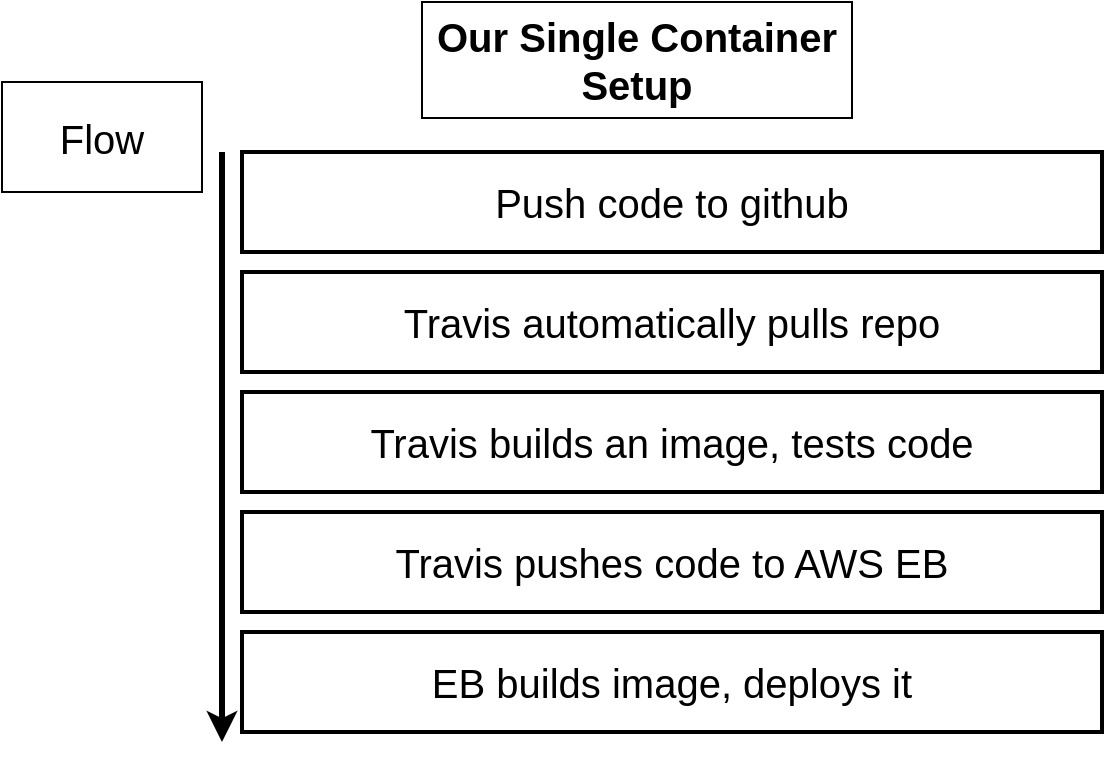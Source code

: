 <mxfile>
    <diagram id="050f94d8-648a-babf-a13b-3d570a33ee5b" name="01 - prod">
        <mxGraphModel dx="953" dy="982" grid="1" gridSize="10" guides="1" tooltips="1" connect="1" arrows="1" fold="1" page="1" pageScale="1" pageWidth="3300" pageHeight="4681" background="#ffffff" math="0" shadow="0">
            <root>
                <mxCell id="0"/>
                <mxCell id="1" parent="0"/>
                <mxCell id="23" value="Push code to github" style="rounded=0;whiteSpace=wrap;html=1;strokeWidth=2;fontSize=20;align=center;strokeColor=#000;" parent="1" vertex="1">
                    <mxGeometry x="680" y="225" width="430" height="50" as="geometry"/>
                </mxCell>
                <mxCell id="24" value="" style="endArrow=classic;html=1;strokeWidth=3;fontSize=20;strokeColor=#000;" parent="1" edge="1">
                    <mxGeometry width="50" height="50" relative="1" as="geometry">
                        <mxPoint x="670" y="225" as="sourcePoint"/>
                        <mxPoint x="670" y="520" as="targetPoint"/>
                    </mxGeometry>
                </mxCell>
                <mxCell id="25" value="Our Single Container Setup" style="text;html=1;strokeColor=#000;fillColor=none;align=center;verticalAlign=middle;whiteSpace=wrap;rounded=0;fontSize=20;fontStyle=1;fontColor=#000;" parent="1" vertex="1">
                    <mxGeometry x="770" y="150" width="215" height="58" as="geometry"/>
                </mxCell>
                <mxCell id="28" value="Flow" style="text;html=1;strokeColor=#000;fillColor=none;align=center;verticalAlign=middle;whiteSpace=wrap;rounded=0;fontSize=20;fontColor=#000;" parent="1" vertex="1">
                    <mxGeometry x="560" y="190" width="100" height="55" as="geometry"/>
                </mxCell>
                <mxCell id="29" value="Travis automatically pulls repo" style="rounded=0;whiteSpace=wrap;html=1;strokeWidth=2;fontSize=20;align=center;strokeColor=#000;" parent="1" vertex="1">
                    <mxGeometry x="680" y="285" width="430" height="50" as="geometry"/>
                </mxCell>
                <mxCell id="30" value="Travis builds an image, tests code" style="rounded=0;whiteSpace=wrap;html=1;strokeWidth=2;fontSize=20;align=center;strokeColor=#000;" parent="1" vertex="1">
                    <mxGeometry x="680" y="345" width="430" height="50" as="geometry"/>
                </mxCell>
                <mxCell id="31" value="Travis pushes code to AWS EB" style="rounded=0;whiteSpace=wrap;html=1;strokeWidth=2;fontSize=20;align=center;strokeColor=#000;" parent="1" vertex="1">
                    <mxGeometry x="680" y="405" width="430" height="50" as="geometry"/>
                </mxCell>
                <mxCell id="32" value="EB builds image, deploys it" style="rounded=0;whiteSpace=wrap;html=1;strokeWidth=2;fontSize=20;align=center;strokeColor=#000;" parent="1" vertex="1">
                    <mxGeometry x="680" y="465" width="430" height="50" as="geometry"/>
                </mxCell>
            </root>
        </mxGraphModel>
    </diagram>
    <diagram name="02 - prod" id="64ce30dc-09d7-8d51-80eb-681ea860c6d9">
        <mxGraphModel dx="953" dy="982" grid="1" gridSize="10" guides="1" tooltips="1" connect="1" arrows="1" fold="1" page="1" pageScale="1" pageWidth="3300" pageHeight="4681" background="#ffffff" math="0" shadow="0">
            <root>
                <mxCell id="0"/>
                <mxCell id="1" parent="0"/>
                <mxCell id="2" value="Push code to github" style="rounded=0;whiteSpace=wrap;html=1;strokeWidth=2;fontSize=20;align=center;strokeColor=#000;" parent="1" vertex="1">
                    <mxGeometry x="680" y="225" width="430" height="45" as="geometry"/>
                </mxCell>
                <mxCell id="3" value="" style="endArrow=classic;html=1;strokeWidth=3;fontSize=20;strokeColor=#000;" parent="1" edge="1">
                    <mxGeometry width="50" height="50" relative="1" as="geometry">
                        <mxPoint x="670" y="225" as="sourcePoint"/>
                        <mxPoint x="670" y="600" as="targetPoint"/>
                    </mxGeometry>
                </mxCell>
                <mxCell id="4" value="Multi Container Setup" style="text;html=1;strokeColor=#000;fillColor=none;align=center;verticalAlign=middle;whiteSpace=wrap;rounded=0;fontSize=20;fontStyle=1;fontColor=#000;" parent="1" vertex="1">
                    <mxGeometry x="772.5" y="198" width="245" height="20" as="geometry"/>
                </mxCell>
                <mxCell id="5" value="Flow" style="text;html=1;strokeColor=#000;fillColor=none;align=center;verticalAlign=middle;whiteSpace=wrap;rounded=0;fontSize=20;fontColor=#000;" parent="1" vertex="1">
                    <mxGeometry x="620" y="225" width="40" height="20" as="geometry"/>
                </mxCell>
                <mxCell id="6" value="Travis automatically pulls repo" style="rounded=0;whiteSpace=wrap;html=1;strokeWidth=2;fontSize=20;align=center;strokeColor=#000;" parent="1" vertex="1">
                    <mxGeometry x="680" y="279" width="430" height="45" as="geometry"/>
                </mxCell>
                <mxCell id="7" value="Travis builds a &lt;b&gt;test&lt;/b&gt; image, tests code" style="rounded=0;whiteSpace=wrap;html=1;strokeWidth=2;fontSize=20;align=center;strokeColor=#000;" parent="1" vertex="1">
                    <mxGeometry x="680" y="333" width="430" height="45" as="geometry"/>
                </mxCell>
                <mxCell id="8" value="Travis builds &lt;b&gt;prod &lt;/b&gt;images" style="rounded=0;whiteSpace=wrap;html=1;strokeWidth=2;fontSize=20;align=center;strokeColor=#000;" parent="1" vertex="1">
                    <mxGeometry x="680" y="388" width="430" height="45" as="geometry"/>
                </mxCell>
                <mxCell id="9" value="Travis pushes built &lt;b&gt;prod &lt;/b&gt;images to Docker Hub" style="rounded=0;whiteSpace=wrap;html=1;strokeWidth=2;fontSize=20;align=center;strokeColor=#000;" parent="1" vertex="1">
                    <mxGeometry x="680" y="442" width="430" height="45" as="geometry"/>
                </mxCell>
                <mxCell id="10" value="Travis pushes project to AWS EB" style="rounded=0;whiteSpace=wrap;html=1;strokeWidth=2;fontSize=20;align=center;strokeColor=#000;" parent="1" vertex="1">
                    <mxGeometry x="680" y="496" width="430" height="45" as="geometry"/>
                </mxCell>
                <mxCell id="11" value="EB pulls images from Docker Hub, deploys" style="rounded=0;whiteSpace=wrap;html=1;strokeWidth=2;fontSize=20;align=center;strokeColor=#000;" parent="1" vertex="1">
                    <mxGeometry x="680" y="550" width="430" height="45" as="geometry"/>
                </mxCell>
                <mxCell id="12" style="edgeStyle=orthogonalEdgeStyle;rounded=0;html=1;exitX=0.75;exitY=1;entryX=0.75;entryY=1;jettySize=auto;orthogonalLoop=1;strokeWidth=3;fontSize=20;strokeColor=#000;" parent="1" source="7" target="7" edge="1">
                    <mxGeometry relative="1" as="geometry"/>
                </mxCell>
            </root>
        </mxGraphModel>
    </diagram>
    <diagram name="04 - single" id="c8b6908f-cebf-2e6d-4ac5-b0d2c812212a">
        <mxGraphModel dx="1398" dy="636" grid="1" gridSize="10" guides="1" tooltips="1" connect="1" arrows="1" fold="1" page="1" pageScale="1" pageWidth="3300" pageHeight="4681" background="#ffffff" math="0" shadow="0">
            <root>
                <mxCell id="0"/>
                <mxCell id="1" parent="0"/>
                <mxCell id="14" value="Elastic Beanstalk&lt;br&gt;&lt;br&gt;&lt;br&gt;&lt;br&gt;&lt;br&gt;&lt;br&gt;" style="rounded=0;whiteSpace=wrap;html=1;strokeWidth=2;fontSize=20;align=center;fillColor=#d5e8d4;strokeColor=#82b366;fontStyle=1" parent="1" vertex="1">
                    <mxGeometry x="880" y="320" width="320" height="177" as="geometry"/>
                </mxCell>
                <mxCell id="2" value="" style="strokeWidth=1;shadow=0;dashed=0;align=center;html=1;shape=mxgraph.mockup.containers.browserWindow;rSize=0;fillColor=#ffffff;strokeColor=#666666;mainText=,;recursiveResize=0;fontSize=20;" parent="1" vertex="1">
                    <mxGeometry x="400" y="305" width="330" height="220" as="geometry"/>
                </mxCell>
                <mxCell id="3" value="Page 1" style="strokeWidth=1;shadow=0;dashed=0;align=center;html=1;shape=mxgraph.mockup.containers.anchor;fontSize=17;fontColor=#666666;align=left;" parent="2" vertex="1">
                    <mxGeometry x="60" y="12" width="110" height="26" as="geometry"/>
                </mxCell>
                <mxCell id="4" value="https://www.draw.io" style="strokeWidth=1;shadow=0;dashed=0;align=center;html=1;shape=mxgraph.mockup.containers.anchor;rSize=0;fontSize=17;fontColor=#666666;align=left;" parent="2" vertex="1">
                    <mxGeometry x="130" y="60" width="250" height="26" as="geometry"/>
                </mxCell>
                <mxCell id="9" value="Nginx w/ React Prod Files" style="rounded=0;whiteSpace=wrap;html=1;strokeWidth=2;fontSize=20;align=center;" parent="1" vertex="1">
                    <mxGeometry x="1020" y="373" width="150" height="84" as="geometry"/>
                </mxCell>
                <mxCell id="11" value="Single Container EB Deployment" style="rounded=0;whiteSpace=wrap;html=1;strokeWidth=2;fontSize=20;align=center;fillColor=#dae8fc;strokeColor=#6c8ebf;fontStyle=1" parent="1" vertex="1">
                    <mxGeometry x="440" y="200" width="220" height="70" as="geometry"/>
                </mxCell>
                <mxCell id="12" value="port 80" style="rounded=0;whiteSpace=wrap;html=1;strokeWidth=2;fontSize=20;align=center;" parent="1" vertex="1">
                    <mxGeometry x="910" y="400.5" width="110" height="29" as="geometry"/>
                </mxCell>
                <mxCell id="15" value="" style="endArrow=classic;html=1;strokeWidth=3;fontSize=20;" parent="1" edge="1">
                    <mxGeometry width="50" height="50" relative="1" as="geometry">
                        <mxPoint x="730" y="414" as="sourcePoint"/>
                        <mxPoint x="910" y="414" as="targetPoint"/>
                    </mxGeometry>
                </mxCell>
            </root>
        </mxGraphModel>
    </diagram>
    <diagram id="84b3a964-ed60-8fea-47ef-77a688ab3015" name="03 - dev">
        <mxGraphModel dx="1398" dy="636" grid="1" gridSize="10" guides="1" tooltips="1" connect="1" arrows="1" fold="1" page="1" pageScale="1" pageWidth="3300" pageHeight="4681" background="#ffffff" math="0" shadow="0">
            <root>
                <mxCell id="0"/>
                <mxCell id="1" parent="0"/>
                <mxCell id="2" value="" style="strokeWidth=1;shadow=0;dashed=0;align=center;html=1;shape=mxgraph.mockup.containers.browserWindow;rSize=0;fillColor=#ffffff;strokeColor=#666666;mainText=,;recursiveResize=0;fontSize=20;" parent="1" vertex="1">
                    <mxGeometry x="340" y="305" width="330" height="220" as="geometry"/>
                </mxCell>
                <mxCell id="3" value="Page 1" style="strokeWidth=1;shadow=0;dashed=0;align=center;html=1;shape=mxgraph.mockup.containers.anchor;fontSize=17;fontColor=#666666;align=left;" parent="2" vertex="1">
                    <mxGeometry x="60" y="12" width="110" height="26" as="geometry"/>
                </mxCell>
                <mxCell id="4" value="https://www.draw.io" style="strokeWidth=1;shadow=0;dashed=0;align=center;html=1;shape=mxgraph.mockup.containers.anchor;rSize=0;fontSize=17;fontColor=#666666;align=left;" parent="2" vertex="1">
                    <mxGeometry x="130" y="60" width="250" height="26" as="geometry"/>
                </mxCell>
                <mxCell id="5" style="edgeStyle=orthogonalEdgeStyle;rounded=0;html=1;exitX=0;exitY=0.5;jettySize=auto;orthogonalLoop=1;strokeWidth=3;fontSize=20;" parent="1" source="9" edge="1">
                    <mxGeometry relative="1" as="geometry">
                        <mxPoint x="670" y="415" as="targetPoint"/>
                    </mxGeometry>
                </mxCell>
                <mxCell id="17" style="edgeStyle=orthogonalEdgeStyle;rounded=0;html=1;exitX=1;exitY=0.5;jettySize=auto;orthogonalLoop=1;strokeWidth=3;fontSize=20;" parent="1" source="9" target="16" edge="1">
                    <mxGeometry relative="1" as="geometry"/>
                </mxCell>
                <mxCell id="18" style="edgeStyle=orthogonalEdgeStyle;rounded=0;html=1;exitX=1;exitY=0.5;entryX=0;entryY=0.5;jettySize=auto;orthogonalLoop=1;strokeWidth=3;fontSize=20;" parent="1" source="9" target="15" edge="1">
                    <mxGeometry relative="1" as="geometry"/>
                </mxCell>
                <mxCell id="9" value="Nginx&lt;br&gt;ROUTING!!!&lt;br&gt;" style="rounded=0;whiteSpace=wrap;html=1;strokeWidth=2;fontSize=20;align=center;" parent="1" vertex="1">
                    <mxGeometry x="740" y="373" width="150" height="84" as="geometry"/>
                </mxCell>
                <mxCell id="11" value="React Server" style="rounded=0;whiteSpace=wrap;html=1;strokeWidth=2;fontSize=20;align=center;" parent="1" vertex="1">
                    <mxGeometry x="1080" y="259" width="150" height="84" as="geometry"/>
                </mxCell>
                <mxCell id="12" value="Express Server" style="rounded=0;whiteSpace=wrap;html=1;strokeWidth=2;fontSize=20;align=center;" parent="1" vertex="1">
                    <mxGeometry x="1080" y="373" width="150" height="84" as="geometry"/>
                </mxCell>
                <mxCell id="13" value="Development" style="rounded=0;whiteSpace=wrap;html=1;strokeWidth=2;fontSize=20;align=center;fillColor=#dae8fc;strokeColor=#6c8ebf;fontStyle=1" parent="1" vertex="1">
                    <mxGeometry x="440" y="200" width="220" height="70" as="geometry"/>
                </mxCell>
                <mxCell id="15" value="port 3000" style="rounded=0;whiteSpace=wrap;html=1;strokeWidth=2;fontSize=20;align=center;" parent="1" vertex="1">
                    <mxGeometry x="970" y="286.5" width="110" height="29" as="geometry"/>
                </mxCell>
                <mxCell id="16" value="port 5000" style="rounded=0;whiteSpace=wrap;html=1;strokeWidth=2;fontSize=20;align=center;" parent="1" vertex="1">
                    <mxGeometry x="970" y="400.5" width="110" height="29" as="geometry"/>
                </mxCell>
            </root>
        </mxGraphModel>
    </diagram>
    <diagram name="04 - prod" id="c87a0c72-4102-6b67-f8b3-058122f24390">
        <mxGraphModel dx="1398" dy="636" grid="1" gridSize="10" guides="1" tooltips="1" connect="1" arrows="1" fold="1" page="1" pageScale="1" pageWidth="3300" pageHeight="4681" background="#ffffff" math="0" shadow="0">
            <root>
                <mxCell id="0"/>
                <mxCell id="1" parent="0"/>
                <mxCell id="14" value="Elastic Beanstalk&lt;br&gt;&lt;br&gt;&lt;br&gt;&lt;br&gt;&lt;br&gt;&lt;br&gt;&lt;br&gt;&lt;br&gt;&lt;br&gt;&lt;br&gt;" style="rounded=0;whiteSpace=wrap;html=1;strokeWidth=2;fontSize=20;align=center;fillColor=#d5e8d4;strokeColor=#82b366;fontStyle=1" parent="1" vertex="1">
                    <mxGeometry x="740" y="220" width="510" height="258" as="geometry"/>
                </mxCell>
                <mxCell id="2" value="" style="strokeWidth=1;shadow=0;dashed=0;align=center;html=1;shape=mxgraph.mockup.containers.browserWindow;rSize=0;fillColor=#ffffff;strokeColor=#666666;mainText=,;recursiveResize=0;fontSize=20;" parent="1" vertex="1">
                    <mxGeometry x="340" y="305" width="330" height="220" as="geometry"/>
                </mxCell>
                <mxCell id="3" value="Page 1" style="strokeWidth=1;shadow=0;dashed=0;align=center;html=1;shape=mxgraph.mockup.containers.anchor;fontSize=17;fontColor=#666666;align=left;" parent="2" vertex="1">
                    <mxGeometry x="60" y="12" width="110" height="26" as="geometry"/>
                </mxCell>
                <mxCell id="4" value="https://www.draw.io" style="strokeWidth=1;shadow=0;dashed=0;align=center;html=1;shape=mxgraph.mockup.containers.anchor;rSize=0;fontSize=17;fontColor=#666666;align=left;" parent="2" vertex="1">
                    <mxGeometry x="130" y="60" width="250" height="26" as="geometry"/>
                </mxCell>
                <mxCell id="5" style="edgeStyle=orthogonalEdgeStyle;rounded=0;html=1;exitX=0;exitY=0.5;jettySize=auto;orthogonalLoop=1;strokeWidth=3;fontSize=20;" parent="1" source="8" edge="1">
                    <mxGeometry relative="1" as="geometry">
                        <mxPoint x="670" y="415" as="targetPoint"/>
                    </mxGeometry>
                </mxCell>
                <mxCell id="6" style="edgeStyle=orthogonalEdgeStyle;rounded=0;html=1;exitX=1;exitY=0.5;jettySize=auto;orthogonalLoop=1;strokeWidth=3;fontSize=20;" parent="1" source="8" target="13" edge="1">
                    <mxGeometry relative="1" as="geometry"/>
                </mxCell>
                <mxCell id="7" style="edgeStyle=orthogonalEdgeStyle;rounded=0;html=1;exitX=1;exitY=0.5;entryX=0;entryY=0.5;jettySize=auto;orthogonalLoop=1;strokeWidth=3;fontSize=20;" parent="1" source="8" target="12" edge="1">
                    <mxGeometry relative="1" as="geometry"/>
                </mxCell>
                <mxCell id="8" value="Nginx&lt;br&gt;" style="rounded=0;whiteSpace=wrap;html=1;strokeWidth=2;fontSize=20;align=center;" parent="1" vertex="1">
                    <mxGeometry x="820" y="373" width="90" height="84" as="geometry"/>
                </mxCell>
                <mxCell id="9" value="Nginx w/ Prod React Files" style="rounded=0;whiteSpace=wrap;html=1;strokeWidth=2;fontSize=20;align=center;" parent="1" vertex="1">
                    <mxGeometry x="1080" y="259" width="150" height="84" as="geometry"/>
                </mxCell>
                <mxCell id="10" value="Express Server" style="rounded=0;whiteSpace=wrap;html=1;strokeWidth=2;fontSize=20;align=center;" parent="1" vertex="1">
                    <mxGeometry x="1080" y="373" width="150" height="84" as="geometry"/>
                </mxCell>
                <mxCell id="11" value="Production" style="rounded=0;whiteSpace=wrap;html=1;strokeWidth=2;fontSize=20;align=center;fillColor=#dae8fc;strokeColor=#6c8ebf;fontStyle=1" parent="1" vertex="1">
                    <mxGeometry x="440" y="200" width="220" height="70" as="geometry"/>
                </mxCell>
                <mxCell id="12" value="port 3000" style="rounded=0;whiteSpace=wrap;html=1;strokeWidth=2;fontSize=20;align=center;" parent="1" vertex="1">
                    <mxGeometry x="970" y="286.5" width="110" height="29" as="geometry"/>
                </mxCell>
                <mxCell id="13" value="port 5000" style="rounded=0;whiteSpace=wrap;html=1;strokeWidth=2;fontSize=20;align=center;" parent="1" vertex="1">
                    <mxGeometry x="970" y="400.5" width="110" height="29" as="geometry"/>
                </mxCell>
                <mxCell id="15" value="port 80" style="rounded=0;whiteSpace=wrap;html=1;strokeWidth=2;fontSize=20;align=center;" parent="1" vertex="1">
                    <mxGeometry x="750" y="400.5" width="70" height="29" as="geometry"/>
                </mxCell>
            </root>
        </mxGraphModel>
    </diagram>
    <diagram id="6433d95b-d8cf-874d-9d72-f428af6550c9" name="06 - travis">
        <mxGraphModel dx="1398" dy="636" grid="1" gridSize="10" guides="1" tooltips="1" connect="1" arrows="1" fold="1" page="1" pageScale="1" pageWidth="3300" pageHeight="4681" background="#ffffff" math="0" shadow="0">
            <root>
                <mxCell id="0"/>
                <mxCell id="1" parent="0"/>
                <mxCell id="2" value="Specify docker as a dependency" style="rounded=0;whiteSpace=wrap;html=1;strokeWidth=2;fontSize=20;align=center;" parent="1" vertex="1">
                    <mxGeometry x="680" y="225" width="430" height="45" as="geometry"/>
                </mxCell>
                <mxCell id="3" value="" style="endArrow=classic;html=1;strokeWidth=3;fontSize=20;" parent="1" edge="1">
                    <mxGeometry width="50" height="50" relative="1" as="geometry">
                        <mxPoint x="670" y="225" as="sourcePoint"/>
                        <mxPoint x="670" y="540" as="targetPoint"/>
                    </mxGeometry>
                </mxCell>
                <mxCell id="4" value="Travis" style="text;html=1;strokeColor=none;fillColor=none;align=center;verticalAlign=middle;whiteSpace=wrap;rounded=0;fontSize=20;fontStyle=1" parent="1" vertex="1">
                    <mxGeometry x="772.5" y="198" width="245" height="20" as="geometry"/>
                </mxCell>
                <mxCell id="5" value="Flow" style="text;html=1;strokeColor=none;fillColor=none;align=center;verticalAlign=middle;whiteSpace=wrap;rounded=0;fontSize=20;" parent="1" vertex="1">
                    <mxGeometry x="620" y="225" width="40" height="20" as="geometry"/>
                </mxCell>
                <mxCell id="6" value="Build test version of React project" style="rounded=0;whiteSpace=wrap;html=1;strokeWidth=2;fontSize=20;align=center;" parent="1" vertex="1">
                    <mxGeometry x="680" y="279" width="430" height="45" as="geometry"/>
                </mxCell>
                <mxCell id="7" value="Run tests" style="rounded=0;whiteSpace=wrap;html=1;strokeWidth=2;fontSize=20;align=center;" parent="1" vertex="1">
                    <mxGeometry x="680" y="333" width="430" height="45" as="geometry"/>
                </mxCell>
                <mxCell id="8" value="Build prod versions of all projects" style="rounded=0;whiteSpace=wrap;html=1;strokeWidth=2;fontSize=20;align=center;" parent="1" vertex="1">
                    <mxGeometry x="680" y="388" width="430" height="45" as="geometry"/>
                </mxCell>
                <mxCell id="9" value="Push all to docker hub" style="rounded=0;whiteSpace=wrap;html=1;strokeWidth=2;fontSize=20;align=center;" parent="1" vertex="1">
                    <mxGeometry x="680" y="442" width="430" height="45" as="geometry"/>
                </mxCell>
                <mxCell id="10" value="Tell Elastic Beanstalk to update" style="rounded=0;whiteSpace=wrap;html=1;strokeWidth=2;fontSize=20;align=center;" parent="1" vertex="1">
                    <mxGeometry x="680" y="496" width="430" height="45" as="geometry"/>
                </mxCell>
                <mxCell id="12" style="edgeStyle=orthogonalEdgeStyle;rounded=0;html=1;exitX=0.75;exitY=1;entryX=0.75;entryY=1;jettySize=auto;orthogonalLoop=1;strokeWidth=3;fontSize=20;" parent="1" source="7" target="7" edge="1">
                    <mxGeometry relative="1" as="geometry"/>
                </mxCell>
                <mxCell id="13" value="" style="shape=curlyBracket;whiteSpace=wrap;html=1;rounded=1;strokeWidth=2;fontSize=20;align=center;rotation=-180;" parent="1" vertex="1">
                    <mxGeometry x="1120" y="279" width="30" height="97" as="geometry"/>
                </mxCell>
                <mxCell id="14" value="We only have tests for the react project, we could easily add tests for server and worker" style="text;html=1;strokeColor=none;fillColor=none;align=left;verticalAlign=middle;whiteSpace=wrap;rounded=0;fontSize=14;fontStyle=2" parent="1" vertex="1">
                    <mxGeometry x="1150" y="317.5" width="209" height="20" as="geometry"/>
                </mxCell>
            </root>
        </mxGraphModel>
    </diagram>
    <diagram id="c4f2ebcb-6311-57b6-422b-e20ddb3279cd" name="07 - eb">
        <mxGraphModel dx="932" dy="424" grid="1" gridSize="10" guides="1" tooltips="1" connect="1" arrows="1" fold="1" page="1" pageScale="1" pageWidth="3300" pageHeight="4681" background="#ffffff" math="0" shadow="0">
            <root>
                <mxCell id="0"/>
                <mxCell id="1" parent="0"/>
                <mxCell id="4" style="edgeStyle=orthogonalEdgeStyle;rounded=0;html=1;exitX=1;exitY=0.5;jettySize=auto;orthogonalLoop=1;strokeWidth=3;fontSize=20;" edge="1" parent="1" source="2">
                    <mxGeometry relative="1" as="geometry">
                        <mxPoint x="900" y="330" as="targetPoint"/>
                    </mxGeometry>
                </mxCell>
                <mxCell id="2" value="Project Directory&lt;br&gt;&lt;br&gt;&lt;br&gt;&lt;br&gt;" style="rounded=0;whiteSpace=wrap;html=1;strokeWidth=2;fontSize=20;align=center;fillColor=#dae8fc;strokeColor=#6c8ebf;" vertex="1" parent="1">
                    <mxGeometry x="590" y="270" width="220" height="120" as="geometry"/>
                </mxCell>
                <mxCell id="3" value="Dockerfile" style="rounded=0;whiteSpace=wrap;html=1;strokeWidth=2;fontSize=20;align=center;" vertex="1" parent="1">
                    <mxGeometry x="640" y="320" width="120" height="60" as="geometry"/>
                </mxCell>
                <mxCell id="6" style="edgeStyle=orthogonalEdgeStyle;rounded=0;html=1;exitX=1;exitY=0.5;jettySize=auto;orthogonalLoop=1;strokeWidth=3;fontSize=20;" edge="1" parent="1" source="5">
                    <mxGeometry relative="1" as="geometry">
                        <mxPoint x="1130" y="330" as="targetPoint"/>
                    </mxGeometry>
                </mxCell>
                <mxCell id="5" value="Amazon EB" style="rounded=0;whiteSpace=wrap;html=1;strokeWidth=2;fontSize=20;align=center;" vertex="1" parent="1">
                    <mxGeometry x="900" y="285" width="170" height="90" as="geometry"/>
                </mxCell>
                <mxCell id="7" value="Well, guess I'll build the Dockerfile and try to run the image!" style="text;html=1;strokeColor=none;fillColor=none;align=center;verticalAlign=middle;whiteSpace=wrap;rounded=0;fontSize=20;" vertex="1" parent="1">
                    <mxGeometry x="1140" y="310" width="150" height="40" as="geometry"/>
                </mxCell>
            </root>
        </mxGraphModel>
    </diagram>
    <diagram id="69fdf5ad-82ca-2d90-35b9-317884d5b3ea" name="08 - eb multi">
        <mxGraphModel dx="932" dy="424" grid="1" gridSize="10" guides="1" tooltips="1" connect="1" arrows="1" fold="1" page="1" pageScale="1" pageWidth="3300" pageHeight="4681" background="#ffffff" math="0" shadow="0">
            <root>
                <mxCell id="0"/>
                <mxCell id="1" parent="0"/>
                <mxCell id="10" style="edgeStyle=orthogonalEdgeStyle;rounded=0;html=1;exitX=1;exitY=0.5;jettySize=auto;orthogonalLoop=1;strokeWidth=3;fontSize=20;" edge="1" parent="1" source="3" target="6">
                    <mxGeometry relative="1" as="geometry"/>
                </mxCell>
                <mxCell id="3" value="Project Directory&lt;br&gt;&lt;br&gt;&lt;br&gt;&lt;br&gt;&lt;br&gt;&lt;br&gt;&lt;br&gt;&lt;br&gt;&lt;br&gt;&lt;br&gt;" style="rounded=0;whiteSpace=wrap;html=1;strokeWidth=2;fontSize=20;align=center;fillColor=#dae8fc;strokeColor=#6c8ebf;" vertex="1" parent="1">
                    <mxGeometry x="590" y="270" width="220" height="270" as="geometry"/>
                </mxCell>
                <mxCell id="4" value="Dockerfile" style="rounded=0;whiteSpace=wrap;html=1;strokeWidth=2;fontSize=20;align=center;" vertex="1" parent="1">
                    <mxGeometry x="640" y="320" width="120" height="60" as="geometry"/>
                </mxCell>
                <mxCell id="11" style="edgeStyle=orthogonalEdgeStyle;rounded=0;html=1;exitX=1;exitY=0.5;jettySize=auto;orthogonalLoop=1;strokeWidth=3;fontSize=20;" edge="1" parent="1" source="6">
                    <mxGeometry relative="1" as="geometry">
                        <mxPoint x="1150" y="405.333" as="targetPoint"/>
                    </mxGeometry>
                </mxCell>
                <mxCell id="6" value="Amazon EB" style="rounded=0;whiteSpace=wrap;html=1;strokeWidth=2;fontSize=20;align=center;" vertex="1" parent="1">
                    <mxGeometry x="900" y="360" width="170" height="90" as="geometry"/>
                </mxCell>
                <mxCell id="7" value="??????" style="text;html=1;strokeColor=none;fillColor=none;align=center;verticalAlign=middle;whiteSpace=wrap;rounded=0;fontSize=20;" vertex="1" parent="1">
                    <mxGeometry x="1150" y="385" width="80" height="40" as="geometry"/>
                </mxCell>
                <mxCell id="8" value="Dockerfile" style="rounded=0;whiteSpace=wrap;html=1;strokeWidth=2;fontSize=20;align=center;" vertex="1" parent="1">
                    <mxGeometry x="640" y="390" width="120" height="60" as="geometry"/>
                </mxCell>
                <mxCell id="9" value="Dockerfile" style="rounded=0;whiteSpace=wrap;html=1;strokeWidth=2;fontSize=20;align=center;" vertex="1" parent="1">
                    <mxGeometry x="640" y="460" width="120" height="60" as="geometry"/>
                </mxCell>
            </root>
        </mxGraphModel>
    </diagram>
    <diagram name="09 -  multi" id="7777677d-11c6-68ae-9bf8-aed2bd6c1961">
        <mxGraphModel dx="932" dy="424" grid="1" gridSize="10" guides="1" tooltips="1" connect="1" arrows="1" fold="1" page="1" pageScale="1" pageWidth="3300" pageHeight="4681" background="#ffffff" math="0" shadow="0">
            <root>
                <mxCell id="0"/>
                <mxCell id="1" parent="0"/>
                <mxCell id="2" style="edgeStyle=orthogonalEdgeStyle;rounded=0;html=1;exitX=1;exitY=0.5;jettySize=auto;orthogonalLoop=1;strokeWidth=3;fontSize=20;" edge="1" parent="1" source="3" target="6">
                    <mxGeometry relative="1" as="geometry"/>
                </mxCell>
                <mxCell id="3" value="Project Directory&lt;br&gt;&lt;br&gt;&lt;br&gt;&lt;br&gt;&lt;br&gt;&lt;br&gt;" style="rounded=0;whiteSpace=wrap;html=1;strokeWidth=2;fontSize=20;align=center;fillColor=#dae8fc;strokeColor=#6c8ebf;fontStyle=1" vertex="1" parent="1">
                    <mxGeometry x="590" y="270" width="260" height="180" as="geometry"/>
                </mxCell>
                <mxCell id="4" value="Dockerrun.aws.json" style="rounded=0;whiteSpace=wrap;html=1;strokeWidth=2;fontSize=20;align=center;fontStyle=0" vertex="1" parent="1">
                    <mxGeometry x="605" y="340" width="230" height="75" as="geometry"/>
                </mxCell>
                <mxCell id="6" value="Amazon EB" style="rounded=0;whiteSpace=wrap;html=1;strokeWidth=2;fontSize=20;align=center;" vertex="1" parent="1">
                    <mxGeometry x="910" y="315" width="170" height="90" as="geometry"/>
                </mxCell>
            </root>
        </mxGraphModel>
    </diagram>
    <diagram id="937539f9-620c-bcb7-fbc8-323dc0910881" name="10 - dockerrun">
        <mxGraphModel dx="1118" dy="509" grid="1" gridSize="10" guides="1" tooltips="1" connect="1" arrows="1" fold="1" page="1" pageScale="1" pageWidth="3300" pageHeight="4681" background="#ffffff" math="0" shadow="0">
            <root>
                <mxCell id="0"/>
                <mxCell id="1" parent="0"/>
                <mxCell id="2" value="docker-compose.yaml" style="rounded=0;whiteSpace=wrap;html=1;strokeWidth=2;fontSize=20;align=center;fontStyle=1" vertex="1" parent="1">
                    <mxGeometry x="320" y="210" width="280" height="40" as="geometry"/>
                </mxCell>
                <mxCell id="8" style="edgeStyle=orthogonalEdgeStyle;rounded=0;html=1;exitX=1;exitY=0.5;jettySize=auto;orthogonalLoop=1;strokeWidth=3;fontSize=20;" edge="1" parent="1" source="3">
                    <mxGeometry relative="1" as="geometry">
                        <mxPoint x="670" y="340" as="targetPoint"/>
                    </mxGeometry>
                </mxCell>
                <mxCell id="3" value="Services&lt;br&gt;&lt;br&gt;&lt;br&gt;&lt;br&gt;&lt;br&gt;&lt;br&gt;&lt;br&gt;" style="rounded=0;whiteSpace=wrap;html=1;strokeWidth=2;fontSize=20;align=center;fillColor=#dae8fc;strokeColor=#6c8ebf;" vertex="1" parent="1">
                    <mxGeometry x="320" y="250" width="280" height="180" as="geometry"/>
                </mxCell>
                <mxCell id="4" value="client" style="rounded=0;whiteSpace=wrap;html=1;strokeWidth=2;fontSize=20;align=center;" vertex="1" parent="1">
                    <mxGeometry x="330" y="290" width="120" height="60" as="geometry"/>
                </mxCell>
                <mxCell id="5" value="nginx" style="rounded=0;whiteSpace=wrap;html=1;strokeWidth=2;fontSize=20;align=center;" vertex="1" parent="1">
                    <mxGeometry x="470" y="290" width="120" height="60" as="geometry"/>
                </mxCell>
                <mxCell id="6" value="server" style="rounded=0;whiteSpace=wrap;html=1;strokeWidth=2;fontSize=20;align=center;" vertex="1" parent="1">
                    <mxGeometry x="330" y="360" width="120" height="60" as="geometry"/>
                </mxCell>
                <mxCell id="7" value="worker" style="rounded=0;whiteSpace=wrap;html=1;strokeWidth=2;fontSize=20;align=center;" vertex="1" parent="1">
                    <mxGeometry x="470" y="360" width="120" height="60" as="geometry"/>
                </mxCell>
                <mxCell id="9" value="Dockerrun.aws.json" style="rounded=0;whiteSpace=wrap;html=1;strokeWidth=2;fontSize=20;align=center;fontStyle=1" vertex="1" parent="1">
                    <mxGeometry x="669" y="210" width="280" height="40" as="geometry"/>
                </mxCell>
                <mxCell id="10" value="'Container Definitions'&lt;br&gt;&lt;br&gt;&lt;br&gt;&lt;br&gt;&lt;br&gt;&lt;br&gt;&lt;br&gt;" style="rounded=0;whiteSpace=wrap;html=1;strokeWidth=2;fontSize=20;align=center;fillColor=#dae8fc;strokeColor=#6c8ebf;" vertex="1" parent="1">
                    <mxGeometry x="670" y="250" width="280" height="180" as="geometry"/>
                </mxCell>
                <mxCell id="11" value="client" style="rounded=0;whiteSpace=wrap;html=1;strokeWidth=2;fontSize=20;align=center;" vertex="1" parent="1">
                    <mxGeometry x="680" y="290" width="120" height="60" as="geometry"/>
                </mxCell>
                <mxCell id="12" value="nginx" style="rounded=0;whiteSpace=wrap;html=1;strokeWidth=2;fontSize=20;align=center;" vertex="1" parent="1">
                    <mxGeometry x="820" y="290" width="120" height="60" as="geometry"/>
                </mxCell>
                <mxCell id="13" value="server" style="rounded=0;whiteSpace=wrap;html=1;strokeWidth=2;fontSize=20;align=center;" vertex="1" parent="1">
                    <mxGeometry x="680" y="360" width="120" height="60" as="geometry"/>
                </mxCell>
                <mxCell id="14" value="worker" style="rounded=0;whiteSpace=wrap;html=1;strokeWidth=2;fontSize=20;align=center;" vertex="1" parent="1">
                    <mxGeometry x="820" y="360" width="120" height="60" as="geometry"/>
                </mxCell>
            </root>
        </mxGraphModel>
    </diagram>
    <diagram id="f8498d82-0f24-5d00-7a72-7d73dde113fa" name="11 - docckerrun">
        <mxGraphModel dx="932" dy="424" grid="1" gridSize="10" guides="1" tooltips="1" connect="1" arrows="1" fold="1" page="1" pageScale="1" pageWidth="3300" pageHeight="4681" background="#ffffff" math="0" shadow="0">
            <root>
                <mxCell id="0"/>
                <mxCell id="1" parent="0"/>
                <mxCell id="4" style="edgeStyle=orthogonalEdgeStyle;rounded=0;html=1;exitX=1;exitY=0.5;jettySize=auto;orthogonalLoop=1;strokeWidth=3;fontSize=20;" edge="1" parent="1" source="2">
                    <mxGeometry relative="1" as="geometry">
                        <mxPoint x="750" y="315" as="targetPoint"/>
                    </mxGeometry>
                </mxCell>
                <mxCell id="2" value="Elastic Beanstalk" style="rounded=0;whiteSpace=wrap;html=1;strokeWidth=2;fontSize=20;align=center;" vertex="1" parent="1">
                    <mxGeometry x="500" y="270" width="180" height="90" as="geometry"/>
                </mxCell>
                <mxCell id="3" value="I don't reaaalllyyyy know how to run containers" style="text;html=1;strokeColor=none;fillColor=none;align=center;verticalAlign=middle;whiteSpace=wrap;rounded=0;fontSize=20;fontStyle=2" vertex="1" parent="1">
                    <mxGeometry x="495" y="363" width="190" height="70" as="geometry"/>
                </mxCell>
                <mxCell id="5" value="Amazon Elastic Container Service (ECS)&lt;br&gt;&lt;br&gt;&lt;br&gt;&lt;br&gt;&lt;br&gt;" style="rounded=0;whiteSpace=wrap;html=1;strokeWidth=2;fontSize=20;align=center;fontStyle=1;fillColor=#dae8fc;strokeColor=#6c8ebf;" vertex="1" parent="1">
                    <mxGeometry x="750" y="237.5" width="300" height="155" as="geometry"/>
                </mxCell>
                <mxCell id="6" value="task definition" style="rounded=0;whiteSpace=wrap;html=1;strokeWidth=2;fontSize=20;align=center;" vertex="1" parent="1">
                    <mxGeometry x="910" y="300" width="120" height="60" as="geometry"/>
                </mxCell>
                <mxCell id="7" value="task definition" style="rounded=0;whiteSpace=wrap;html=1;strokeWidth=2;fontSize=20;align=center;" vertex="1" parent="1">
                    <mxGeometry x="770" y="300" width="120" height="60" as="geometry"/>
                </mxCell>
                <mxCell id="8" value="" style="shape=curlyBracket;whiteSpace=wrap;html=1;rounded=1;strokeWidth=2;fontSize=20;align=center;rotation=180;" vertex="1" parent="1">
                    <mxGeometry x="1040" y="300" width="80" height="60" as="geometry"/>
                </mxCell>
                <mxCell id="9" value="Instructions on how to run a single container" style="text;html=1;strokeColor=none;fillColor=none;align=left;verticalAlign=middle;whiteSpace=wrap;rounded=0;fontSize=16;fontStyle=2" vertex="1" parent="1">
                    <mxGeometry x="1120" y="320" width="150" height="20" as="geometry"/>
                </mxCell>
                <mxCell id="10" style="edgeStyle=orthogonalEdgeStyle;rounded=0;html=1;exitX=0.25;exitY=0;entryX=0.25;entryY=0;jettySize=auto;orthogonalLoop=1;strokeWidth=3;fontSize=16;" edge="1" parent="1" source="6" target="6">
                    <mxGeometry relative="1" as="geometry"/>
                </mxCell>
                <mxCell id="11" style="edgeStyle=orthogonalEdgeStyle;rounded=0;html=1;exitX=0.25;exitY=1;entryX=0.25;entryY=1;jettySize=auto;orthogonalLoop=1;strokeWidth=3;fontSize=16;" edge="1" parent="1" source="9" target="9">
                    <mxGeometry relative="1" as="geometry"/>
                </mxCell>
            </root>
        </mxGraphModel>
    </diagram>
    <diagram id="5df735f4-3c59-9827-3e4a-c714b6fd9ea3" name="12 - link">
        <mxGraphModel dx="932" dy="424" grid="1" gridSize="10" guides="1" tooltips="1" connect="1" arrows="1" fold="1" page="1" pageScale="1" pageWidth="3300" pageHeight="4681" background="#ffffff" math="0" shadow="0">
            <root>
                <mxCell id="0"/>
                <mxCell id="1" parent="0"/>
                <mxCell id="2" value="client" style="rounded=0;whiteSpace=wrap;html=1;strokeWidth=2;fontSize=20;align=center;fillColor=#d5e8d4;strokeColor=#82b366;" vertex="1" parent="1">
                    <mxGeometry x="730" y="250" width="120" height="60" as="geometry"/>
                </mxCell>
                <mxCell id="6" style="edgeStyle=orthogonalEdgeStyle;rounded=0;html=1;exitX=1;exitY=0.5;jettySize=auto;orthogonalLoop=1;strokeWidth=3;fontSize=16;" edge="1" parent="1" source="3" target="2">
                    <mxGeometry relative="1" as="geometry"/>
                </mxCell>
                <mxCell id="7" style="edgeStyle=orthogonalEdgeStyle;rounded=0;html=1;exitX=1;exitY=0.5;jettySize=auto;orthogonalLoop=1;strokeWidth=3;fontSize=16;" edge="1" parent="1" source="3" target="4">
                    <mxGeometry relative="1" as="geometry"/>
                </mxCell>
                <mxCell id="3" value="nginx" style="rounded=0;whiteSpace=wrap;html=1;strokeWidth=2;fontSize=20;align=center;fillColor=#dae8fc;strokeColor=#6c8ebf;" vertex="1" parent="1">
                    <mxGeometry x="510" y="310" width="120" height="60" as="geometry"/>
                </mxCell>
                <mxCell id="4" value="server" style="rounded=0;whiteSpace=wrap;html=1;strokeWidth=2;fontSize=20;align=center;fillColor=#d5e8d4;strokeColor=#82b366;" vertex="1" parent="1">
                    <mxGeometry x="730" y="370" width="120" height="60" as="geometry"/>
                </mxCell>
                <mxCell id="5" value="worker" style="rounded=0;whiteSpace=wrap;html=1;strokeWidth=2;fontSize=20;align=center;" vertex="1" parent="1">
                    <mxGeometry x="910" y="310" width="120" height="60" as="geometry"/>
                </mxCell>
                <mxCell id="8" value="Link" style="text;html=1;strokeColor=none;fillColor=none;align=center;verticalAlign=middle;whiteSpace=wrap;rounded=0;fontSize=16;fontStyle=2" vertex="1" parent="1">
                    <mxGeometry x="650" y="260" width="40" height="20" as="geometry"/>
                </mxCell>
                <mxCell id="9" value="Link" style="text;html=1;strokeColor=none;fillColor=none;align=center;verticalAlign=middle;whiteSpace=wrap;rounded=0;fontSize=16;fontStyle=2" vertex="1" parent="1">
                    <mxGeometry x="650" y="400" width="40" height="20" as="geometry"/>
                </mxCell>
                <mxCell id="10" value="&lt;i&gt;Links only have to specified on one 'end'&lt;/i&gt;" style="text;html=1;strokeColor=none;fillColor=none;align=center;verticalAlign=middle;whiteSpace=wrap;rounded=0;fontSize=16;" vertex="1" parent="1">
                    <mxGeometry x="730" y="450" width="120" height="20" as="geometry"/>
                </mxCell>
            </root>
        </mxGraphModel>
    </diagram>
    <diagram id="f3de865e-a4e9-516b-9d3c-d1b0cb890cb0" name="13 - containers">
        <mxGraphModel dx="1118" dy="509" grid="1" gridSize="10" guides="1" tooltips="1" connect="1" arrows="1" fold="1" page="1" pageScale="1" pageWidth="3300" pageHeight="4681" background="#ffffff" math="0" shadow="0">
            <root>
                <mxCell id="0"/>
                <mxCell id="1" parent="0"/>
                <mxCell id="2" value="" style="strokeWidth=1;shadow=0;dashed=0;align=center;html=1;shape=mxgraph.mockup.containers.browserWindow;rSize=0;fillColor=#ffffff;strokeColor=#666666;mainText=,;recursiveResize=0;fontSize=20;" vertex="1" parent="1">
                    <mxGeometry x="340" y="305" width="330" height="220" as="geometry"/>
                </mxCell>
                <mxCell id="3" value="Page 1" style="strokeWidth=1;shadow=0;dashed=0;align=center;html=1;shape=mxgraph.mockup.containers.anchor;fontSize=17;fontColor=#666666;align=left;" vertex="1" parent="2">
                    <mxGeometry x="60" y="12" width="110" height="26" as="geometry"/>
                </mxCell>
                <mxCell id="4" value="https://www.draw.io" style="strokeWidth=1;shadow=0;dashed=0;align=center;html=1;shape=mxgraph.mockup.containers.anchor;rSize=0;fontSize=17;fontColor=#666666;align=left;" vertex="1" parent="2">
                    <mxGeometry x="130" y="60" width="250" height="26" as="geometry"/>
                </mxCell>
                <mxCell id="5" style="edgeStyle=orthogonalEdgeStyle;rounded=0;html=1;exitX=0;exitY=0.5;jettySize=auto;orthogonalLoop=1;strokeWidth=3;fontSize=20;" edge="1" source="8" parent="1">
                    <mxGeometry relative="1" as="geometry">
                        <mxPoint x="670" y="415" as="targetPoint"/>
                    </mxGeometry>
                </mxCell>
                <mxCell id="6" style="edgeStyle=orthogonalEdgeStyle;rounded=0;html=1;exitX=1;exitY=0.5;jettySize=auto;orthogonalLoop=1;strokeWidth=3;fontSize=20;" edge="1" source="8" target="13" parent="1">
                    <mxGeometry relative="1" as="geometry"/>
                </mxCell>
                <mxCell id="7" style="edgeStyle=orthogonalEdgeStyle;rounded=0;html=1;exitX=1;exitY=0.5;entryX=0;entryY=0.5;jettySize=auto;orthogonalLoop=1;strokeWidth=3;fontSize=20;" edge="1" source="8" target="10" parent="1">
                    <mxGeometry relative="1" as="geometry"/>
                </mxCell>
                <mxCell id="8" value="Nginx" style="rounded=0;whiteSpace=wrap;html=1;strokeWidth=2;fontSize=20;align=center;" vertex="1" parent="1">
                    <mxGeometry x="740" y="373" width="150" height="84" as="geometry"/>
                </mxCell>
                <mxCell id="9" style="edgeStyle=orthogonalEdgeStyle;rounded=0;html=1;exitX=0.5;exitY=1;entryX=0.5;entryY=0;jettySize=auto;orthogonalLoop=1;strokeWidth=3;fontSize=20;" edge="1" source="10" target="13" parent="1">
                    <mxGeometry relative="1" as="geometry"/>
                </mxCell>
                <mxCell id="10" value="React Server" style="rounded=0;whiteSpace=wrap;html=1;strokeWidth=2;fontSize=20;align=center;" vertex="1" parent="1">
                    <mxGeometry x="970" y="259" width="150" height="84" as="geometry"/>
                </mxCell>
                <mxCell id="11" style="edgeStyle=orthogonalEdgeStyle;rounded=0;html=1;exitX=1;exitY=0.5;jettySize=auto;orthogonalLoop=1;strokeWidth=3;fontSize=20;" edge="1" source="13" target="15" parent="1">
                    <mxGeometry relative="1" as="geometry"/>
                </mxCell>
                <mxCell id="12" style="edgeStyle=orthogonalEdgeStyle;rounded=0;html=1;exitX=1;exitY=0.5;entryX=0;entryY=0.5;jettySize=auto;orthogonalLoop=1;strokeWidth=3;fontSize=20;" edge="1" source="13" target="17" parent="1">
                    <mxGeometry relative="1" as="geometry"/>
                </mxCell>
                <mxCell id="13" value="Express Server" style="rounded=0;whiteSpace=wrap;html=1;strokeWidth=2;fontSize=20;align=center;" vertex="1" parent="1">
                    <mxGeometry x="970" y="373" width="150" height="84" as="geometry"/>
                </mxCell>
                <mxCell id="14" style="edgeStyle=orthogonalEdgeStyle;rounded=0;html=1;exitX=0.75;exitY=0;entryX=0.75;entryY=1;jettySize=auto;orthogonalLoop=1;strokeWidth=3;fontSize=20;" edge="1" source="15" target="19" parent="1">
                    <mxGeometry relative="1" as="geometry"/>
                </mxCell>
                <mxCell id="15" value="Redis" style="rounded=0;whiteSpace=wrap;html=1;strokeWidth=2;fontSize=20;align=center;" vertex="1" parent="1">
                    <mxGeometry x="1200" y="373" width="150" height="84" as="geometry"/>
                </mxCell>
                <mxCell id="16" value="Development" style="rounded=0;whiteSpace=wrap;html=1;strokeWidth=2;fontSize=20;align=center;fillColor=#dae8fc;strokeColor=#6c8ebf;fontStyle=1" vertex="1" parent="1">
                    <mxGeometry x="440" y="200" width="220" height="70" as="geometry"/>
                </mxCell>
                <mxCell id="17" value="Postgres" style="rounded=0;whiteSpace=wrap;html=1;strokeWidth=2;fontSize=20;align=center;" vertex="1" parent="1">
                    <mxGeometry x="1200" y="490" width="150" height="84" as="geometry"/>
                </mxCell>
                <mxCell id="18" style="edgeStyle=orthogonalEdgeStyle;rounded=0;html=1;exitX=0.25;exitY=1;entryX=0.25;entryY=0;jettySize=auto;orthogonalLoop=1;strokeWidth=3;fontSize=20;" edge="1" source="19" target="15" parent="1">
                    <mxGeometry relative="1" as="geometry"/>
                </mxCell>
                <mxCell id="19" value="Worker" style="rounded=0;whiteSpace=wrap;html=1;strokeWidth=2;fontSize=20;align=center;" vertex="1" parent="1">
                    <mxGeometry x="1200" y="259" width="150" height="84" as="geometry"/>
                </mxCell>
            </root>
        </mxGraphModel>
    </diagram>
    <diagram id="54eb1782-bd90-fa58-49d4-bae3181d0ad8" name="14 - db">
        <mxGraphModel dx="1118" dy="509" grid="1" gridSize="10" guides="1" tooltips="1" connect="1" arrows="1" fold="1" page="1" pageScale="1" pageWidth="3300" pageHeight="4681" background="#ffffff" math="0" shadow="0">
            <root>
                <mxCell id="0"/>
                <mxCell id="1" parent="0"/>
                <mxCell id="22" value="" style="rounded=0;whiteSpace=wrap;html=1;strokeWidth=2;fontSize=16;align=center;fillColor=#e1d5e7;strokeColor=#9673a6;" vertex="1" parent="1">
                    <mxGeometry x="1317.5" y="351" width="190" height="127" as="geometry"/>
                </mxCell>
                <mxCell id="20" value="" style="rounded=0;whiteSpace=wrap;html=1;strokeWidth=2;fontSize=16;align=center;fillColor=#d5e8d4;strokeColor=#82b366;" vertex="1" parent="1">
                    <mxGeometry x="730" y="250" width="560" height="220" as="geometry"/>
                </mxCell>
                <mxCell id="2" value="" style="strokeWidth=1;shadow=0;dashed=0;align=center;html=1;shape=mxgraph.mockup.containers.browserWindow;rSize=0;fillColor=#ffffff;strokeColor=#666666;mainText=,;recursiveResize=0;fontSize=20;" vertex="1" parent="1">
                    <mxGeometry x="450" y="305" width="260" height="220" as="geometry"/>
                </mxCell>
                <mxCell id="3" value="Page 1" style="strokeWidth=1;shadow=0;dashed=0;align=center;html=1;shape=mxgraph.mockup.containers.anchor;fontSize=17;fontColor=#666666;align=left;" vertex="1" parent="2">
                    <mxGeometry x="60" y="12" width="110" height="26" as="geometry"/>
                </mxCell>
                <mxCell id="4" value="draw.io" style="strokeWidth=1;shadow=0;dashed=0;align=center;html=1;shape=mxgraph.mockup.containers.anchor;rSize=0;fontSize=17;fontColor=#666666;align=left;" vertex="1" parent="2">
                    <mxGeometry x="130" y="60" width="250" height="26" as="geometry"/>
                </mxCell>
                <mxCell id="5" style="edgeStyle=orthogonalEdgeStyle;rounded=0;html=1;exitX=0;exitY=0.5;jettySize=auto;orthogonalLoop=1;strokeWidth=3;fontSize=20;entryX=1.015;entryY=0.5;entryPerimeter=0;" edge="1" source="8" parent="1" target="2">
                    <mxGeometry relative="1" as="geometry">
                        <mxPoint x="720" y="415" as="targetPoint"/>
                    </mxGeometry>
                </mxCell>
                <mxCell id="6" style="edgeStyle=orthogonalEdgeStyle;rounded=0;html=1;exitX=1;exitY=0.5;jettySize=auto;orthogonalLoop=1;strokeWidth=3;fontSize=20;" edge="1" source="8" target="13" parent="1">
                    <mxGeometry relative="1" as="geometry"/>
                </mxCell>
                <mxCell id="7" style="edgeStyle=orthogonalEdgeStyle;rounded=0;html=1;exitX=1;exitY=0.5;entryX=0;entryY=0.5;jettySize=auto;orthogonalLoop=1;strokeWidth=3;fontSize=20;" edge="1" source="8" target="10" parent="1">
                    <mxGeometry relative="1" as="geometry"/>
                </mxCell>
                <mxCell id="8" value="Nginx" style="rounded=0;whiteSpace=wrap;html=1;strokeWidth=2;fontSize=20;align=center;" vertex="1" parent="1">
                    <mxGeometry x="740" y="373" width="150" height="84" as="geometry"/>
                </mxCell>
                <mxCell id="9" style="edgeStyle=orthogonalEdgeStyle;rounded=0;html=1;exitX=0.5;exitY=1;entryX=0.5;entryY=0;jettySize=auto;orthogonalLoop=1;strokeWidth=3;fontSize=20;" edge="1" source="10" target="13" parent="1">
                    <mxGeometry relative="1" as="geometry"/>
                </mxCell>
                <mxCell id="10" value="Nginx w/Prod Files" style="rounded=0;whiteSpace=wrap;html=1;strokeWidth=2;fontSize=20;align=center;" vertex="1" parent="1">
                    <mxGeometry x="970" y="259" width="150" height="84" as="geometry"/>
                </mxCell>
                <mxCell id="27" style="edgeStyle=orthogonalEdgeStyle;rounded=0;html=1;exitX=1;exitY=0.75;entryX=0.5;entryY=0;jettySize=auto;orthogonalLoop=1;strokeWidth=3;fontSize=23;" edge="1" parent="1" source="13" target="23">
                    <mxGeometry relative="1" as="geometry"/>
                </mxCell>
                <mxCell id="13" value="Express Server" style="rounded=0;whiteSpace=wrap;html=1;strokeWidth=2;fontSize=20;align=center;" vertex="1" parent="1">
                    <mxGeometry x="970" y="373" width="150" height="84" as="geometry"/>
                </mxCell>
                <mxCell id="15" value="Redis" style="rounded=0;whiteSpace=wrap;html=1;strokeWidth=2;fontSize=20;align=center;" vertex="1" parent="1">
                    <mxGeometry x="1337.5" y="372.5" width="150" height="84" as="geometry"/>
                </mxCell>
                <mxCell id="16" value="Production" style="rounded=0;whiteSpace=wrap;html=1;strokeWidth=2;fontSize=20;align=center;fillColor=#dae8fc;strokeColor=#6c8ebf;fontStyle=1" vertex="1" parent="1">
                    <mxGeometry x="470" y="200" width="220" height="70" as="geometry"/>
                </mxCell>
                <mxCell id="29" style="edgeStyle=orthogonalEdgeStyle;rounded=0;html=1;exitX=0.5;exitY=1;entryX=0;entryY=0.25;jettySize=auto;orthogonalLoop=1;strokeWidth=3;fontSize=23;" edge="1" parent="1" source="19" target="22">
                    <mxGeometry relative="1" as="geometry"/>
                </mxCell>
                <mxCell id="19" value="Worker" style="rounded=0;whiteSpace=wrap;html=1;strokeWidth=2;fontSize=20;align=center;" vertex="1" parent="1">
                    <mxGeometry x="1130" y="259" width="150" height="84" as="geometry"/>
                </mxCell>
                <mxCell id="21" value="Elastic Beanstalk Instance" style="text;html=1;strokeColor=none;fillColor=none;align=center;verticalAlign=middle;whiteSpace=wrap;rounded=0;fontSize=23;fontStyle=1" vertex="1" parent="1">
                    <mxGeometry x="942.5" y="208" width="205" height="20" as="geometry"/>
                </mxCell>
                <mxCell id="23" value="" style="rounded=0;whiteSpace=wrap;html=1;strokeWidth=2;fontSize=16;align=center;fillColor=#e1d5e7;strokeColor=#9673a6;" vertex="1" parent="1">
                    <mxGeometry x="1110" y="520" width="190" height="127" as="geometry"/>
                </mxCell>
                <mxCell id="24" value="Postgres" style="rounded=0;whiteSpace=wrap;html=1;strokeWidth=2;fontSize=20;align=center;" vertex="1" parent="1">
                    <mxGeometry x="1130" y="541.5" width="150" height="84" as="geometry"/>
                </mxCell>
                <mxCell id="25" value="AWS Elastic Cache" style="text;html=1;strokeColor=none;fillColor=none;align=center;verticalAlign=middle;whiteSpace=wrap;rounded=0;fontSize=23;fontStyle=1" vertex="1" parent="1">
                    <mxGeometry x="1310" y="312" width="205" height="20" as="geometry"/>
                </mxCell>
                <mxCell id="26" value="AWS Relational Database Service (RDS)" style="text;html=1;strokeColor=none;fillColor=none;align=left;verticalAlign=middle;whiteSpace=wrap;rounded=0;fontSize=23;fontStyle=1" vertex="1" parent="1">
                    <mxGeometry x="1302.5" y="573.5" width="205" height="20" as="geometry"/>
                </mxCell>
                <mxCell id="30" value="" style="endArrow=classic;html=1;strokeWidth=3;fontSize=23;" edge="1" parent="1">
                    <mxGeometry width="50" height="50" relative="1" as="geometry">
                        <mxPoint x="1120" y="415" as="sourcePoint"/>
                        <mxPoint x="1320" y="415" as="targetPoint"/>
                    </mxGeometry>
                </mxCell>
            </root>
        </mxGraphModel>
    </diagram>
    <diagram id="bb14ab9f-0527-5309-6076-b3e56d045f0d" name="15 - why">
        <mxGraphModel dx="932" dy="424" grid="1" gridSize="10" guides="1" tooltips="1" connect="1" arrows="1" fold="1" page="1" pageScale="1" pageWidth="3300" pageHeight="4681" background="#ffffff" math="0" shadow="0">
            <root>
                <mxCell id="0"/>
                <mxCell id="1" parent="0"/>
                <mxCell id="9" value="AWS Elastic Cache" style="rounded=0;whiteSpace=wrap;html=1;strokeWidth=2;fontSize=23;align=center;fillColor=#dae8fc;strokeColor=#6c8ebf;" vertex="1" parent="1">
                    <mxGeometry x="1030" y="591.5" width="175" height="80" as="geometry"/>
                </mxCell>
                <mxCell id="14" value="" style="shape=curlyBracket;whiteSpace=wrap;html=1;rounded=1;strokeWidth=2;fontSize=23;align=center;" vertex="1" parent="1">
                    <mxGeometry x="1205" y="499" width="50" height="265" as="geometry"/>
                </mxCell>
                <mxCell id="15" value="Automatically creates and maintains Redis instances for you" style="rounded=0;whiteSpace=wrap;html=1;strokeWidth=2;fontSize=16;align=center;" vertex="1" parent="1">
                    <mxGeometry x="1260" y="495" width="360" height="45" as="geometry"/>
                </mxCell>
                <mxCell id="16" value="Super easy to scale" style="rounded=0;whiteSpace=wrap;html=1;strokeWidth=2;fontSize=16;align=center;" vertex="1" parent="1">
                    <mxGeometry x="1260" y="551" width="360" height="45" as="geometry"/>
                </mxCell>
                <mxCell id="17" value="Built in logging + maintenance" style="rounded=0;whiteSpace=wrap;html=1;strokeWidth=2;fontSize=16;align=center;" vertex="1" parent="1">
                    <mxGeometry x="1260" y="608" width="360" height="45" as="geometry"/>
                </mxCell>
                <mxCell id="18" value="Probably better security than what we can do" style="rounded=0;whiteSpace=wrap;html=1;strokeWidth=2;fontSize=16;align=center;" vertex="1" parent="1">
                    <mxGeometry x="1260" y="664" width="360" height="45" as="geometry"/>
                </mxCell>
                <mxCell id="19" value="Easier to migrate off of EB with" style="rounded=0;whiteSpace=wrap;html=1;strokeWidth=2;fontSize=16;align=center;" vertex="1" parent="1">
                    <mxGeometry x="1260" y="720" width="360" height="45" as="geometry"/>
                </mxCell>
            </root>
        </mxGraphModel>
    </diagram>
    <diagram name="16 - rds" id="43363b6e-2a15-9371-afea-58f17daeb861">
        <mxGraphModel dx="932" dy="424" grid="1" gridSize="10" guides="1" tooltips="1" connect="1" arrows="1" fold="1" page="1" pageScale="1" pageWidth="3300" pageHeight="4681" background="#ffffff" math="0" shadow="0">
            <root>
                <mxCell id="0"/>
                <mxCell id="1" parent="0"/>
                <mxCell id="2" value="AWS Relational Database Service" style="rounded=0;whiteSpace=wrap;html=1;strokeWidth=2;fontSize=23;align=center;fillColor=#dae8fc;strokeColor=#6c8ebf;" vertex="1" parent="1">
                    <mxGeometry x="990" y="612.5" width="215" height="80" as="geometry"/>
                </mxCell>
                <mxCell id="3" value="" style="shape=curlyBracket;whiteSpace=wrap;html=1;rounded=1;strokeWidth=2;fontSize=23;align=center;" vertex="1" parent="1">
                    <mxGeometry x="1205" y="495" width="50" height="315" as="geometry"/>
                </mxCell>
                <mxCell id="4" value="Automatically creates and maintains Postgres instances for you" style="rounded=0;whiteSpace=wrap;html=1;strokeWidth=2;fontSize=16;align=center;" vertex="1" parent="1">
                    <mxGeometry x="1260" y="495" width="360" height="45" as="geometry"/>
                </mxCell>
                <mxCell id="5" value="Super easy to scale" style="rounded=0;whiteSpace=wrap;html=1;strokeWidth=2;fontSize=16;align=center;" vertex="1" parent="1">
                    <mxGeometry x="1260" y="550" width="360" height="45" as="geometry"/>
                </mxCell>
                <mxCell id="6" value="Built in logging + maintenance" style="rounded=0;whiteSpace=wrap;html=1;strokeWidth=2;fontSize=16;align=center;" vertex="1" parent="1">
                    <mxGeometry x="1260" y="605" width="360" height="45" as="geometry"/>
                </mxCell>
                <mxCell id="7" value="Probably better security than what we can do" style="rounded=0;whiteSpace=wrap;html=1;strokeWidth=2;fontSize=16;align=center;" vertex="1" parent="1">
                    <mxGeometry x="1260" y="660" width="360" height="45" as="geometry"/>
                </mxCell>
                <mxCell id="8" value="Automated backups and rollbacks" style="rounded=0;whiteSpace=wrap;html=1;strokeWidth=2;fontSize=16;align=center;" vertex="1" parent="1">
                    <mxGeometry x="1260" y="715" width="360" height="45" as="geometry"/>
                </mxCell>
                <mxCell id="9" value="Easier to migrate off of EB with" style="rounded=0;whiteSpace=wrap;html=1;strokeWidth=2;fontSize=16;align=center;" vertex="1" parent="1">
                    <mxGeometry x="1260" y="770" width="360" height="45" as="geometry"/>
                </mxCell>
            </root>
        </mxGraphModel>
    </diagram>
    <diagram id="d6dfe5cd-5ab7-bf80-d468-9c5c822ddeab" name="17 - but">
        <mxGraphModel dx="699" dy="318" grid="1" gridSize="10" guides="1" tooltips="1" connect="1" arrows="1" fold="1" page="1" pageScale="1" pageWidth="3300" pageHeight="4681" background="#ffffff" math="0" shadow="0">
            <root>
                <mxCell id="0"/>
                <mxCell id="1" parent="0"/>
                <mxCell id="2" value="Having said all that...." style="rounded=0;whiteSpace=wrap;html=1;strokeWidth=2;fontSize=16;align=center;fillColor=#dae8fc;strokeColor=#6c8ebf;fontStyle=1" vertex="1" parent="1">
                    <mxGeometry x="500" y="220" width="350" height="60" as="geometry"/>
                </mxCell>
                <mxCell id="3" value="You might still want to know how to get your own DB running in a container in prod" style="rounded=0;whiteSpace=wrap;html=1;strokeWidth=2;fontSize=16;align=center;" vertex="1" parent="1">
                    <mxGeometry x="500" y="290" width="350" height="60" as="geometry"/>
                </mxCell>
                <mxCell id="4" value="Our next project will use Redis + Postgres in containers" style="rounded=0;whiteSpace=wrap;html=1;strokeWidth=2;fontSize=16;align=center;" vertex="1" parent="1">
                    <mxGeometry x="500" y="360" width="350" height="60" as="geometry"/>
                </mxCell>
            </root>
        </mxGraphModel>
    </diagram>
    <diagram id="882b6122-883b-6a8f-1d27-235d22f6d65e" name="18 - sg">
        <mxGraphModel dx="699" dy="318" grid="1" gridSize="10" guides="1" tooltips="1" connect="1" arrows="1" fold="1" page="1" pageScale="1" pageWidth="3300" pageHeight="4681" background="#ffffff" math="0" shadow="0">
            <root>
                <mxCell id="0"/>
                <mxCell id="1" parent="0"/>
                <mxCell id="30" value="" style="rounded=0;whiteSpace=wrap;html=1;strokeWidth=2;fontSize=16;align=center;" vertex="1" parent="1">
                    <mxGeometry x="920" y="270" width="320" height="200" as="geometry"/>
                </mxCell>
                <mxCell id="28" style="edgeStyle=orthogonalEdgeStyle;rounded=0;html=1;exitX=1;exitY=0.25;jettySize=auto;orthogonalLoop=1;strokeWidth=3;fontSize=16;" edge="1" parent="1" source="25" target="26">
                    <mxGeometry relative="1" as="geometry"/>
                </mxCell>
                <mxCell id="35" value="x" style="text;html=1;resizable=0;points=[];align=center;verticalAlign=middle;labelBackgroundColor=none;fontSize=35;fontColor=#FF3333;" vertex="1" connectable="0" parent="28">
                    <mxGeometry x="0.016" y="1" relative="1" as="geometry">
                        <mxPoint as="offset"/>
                    </mxGeometry>
                </mxCell>
                <mxCell id="29" style="edgeStyle=orthogonalEdgeStyle;rounded=0;html=1;exitX=1;exitY=0.75;jettySize=auto;orthogonalLoop=1;strokeWidth=3;fontSize=16;" edge="1" parent="1" source="25" target="27">
                    <mxGeometry relative="1" as="geometry"/>
                </mxCell>
                <mxCell id="36" value="x" style="text;html=1;resizable=0;points=[];align=center;verticalAlign=middle;labelBackgroundColor=none;fontSize=35;fontColor=#FF3333;" vertex="1" connectable="0" parent="29">
                    <mxGeometry x="-0.425" y="-17" relative="1" as="geometry">
                        <mxPoint x="19" y="17" as="offset"/>
                    </mxGeometry>
                </mxCell>
                <mxCell id="25" value="EB Instance" style="rounded=0;whiteSpace=wrap;html=1;strokeWidth=2;fontSize=16;align=center;fillColor=#dae8fc;strokeColor=#6c8ebf;" vertex="1" parent="1">
                    <mxGeometry x="930" y="340" width="120" height="60" as="geometry"/>
                </mxCell>
                <mxCell id="26" value="RDS (Postgres)" style="rounded=0;whiteSpace=wrap;html=1;strokeWidth=2;fontSize=16;align=center;fillColor=#dae8fc;strokeColor=#6c8ebf;" vertex="1" parent="1">
                    <mxGeometry x="1110" y="280" width="120" height="60" as="geometry"/>
                </mxCell>
                <mxCell id="27" value="EC (Redis)" style="rounded=0;whiteSpace=wrap;html=1;strokeWidth=2;fontSize=16;align=center;fillColor=#dae8fc;strokeColor=#6c8ebf;" vertex="1" parent="1">
                    <mxGeometry x="1110" y="400" width="120" height="60" as="geometry"/>
                </mxCell>
                <mxCell id="31" value="By default these services can't talk to eachother" style="text;html=1;strokeColor=none;fillColor=none;align=center;verticalAlign=middle;whiteSpace=wrap;rounded=0;fontSize=14;fontStyle=2" vertex="1" parent="1">
                    <mxGeometry x="1005" y="470" width="150" height="60" as="geometry"/>
                </mxCell>
            </root>
        </mxGraphModel>
    </diagram>
    <diagram name="19 - sg" id="d84c8e2b-cd3f-af4a-ad99-333a5cfe0902">
        <mxGraphModel dx="932" dy="424" grid="1" gridSize="10" guides="1" tooltips="1" connect="1" arrows="1" fold="1" page="1" pageScale="1" pageWidth="3300" pageHeight="4681" background="#ffffff" math="0" shadow="0">
            <root>
                <mxCell id="0"/>
                <mxCell id="1" parent="0"/>
                <mxCell id="2" value="" style="rounded=0;whiteSpace=wrap;html=1;strokeWidth=2;fontSize=16;align=center;" vertex="1" parent="1">
                    <mxGeometry x="920" y="270" width="410" height="110" as="geometry"/>
                </mxCell>
                <mxCell id="7" value="EB Instance" style="rounded=0;whiteSpace=wrap;html=1;strokeWidth=2;fontSize=16;align=center;fillColor=#dae8fc;strokeColor=#6c8ebf;" vertex="1" parent="1">
                    <mxGeometry x="935" y="295" width="120" height="60" as="geometry"/>
                </mxCell>
                <mxCell id="8" value="RDS (Postgres)" style="rounded=0;whiteSpace=wrap;html=1;strokeWidth=2;fontSize=16;align=center;fillColor=#dae8fc;strokeColor=#6c8ebf;" vertex="1" parent="1">
                    <mxGeometry x="1065" y="295" width="120" height="60" as="geometry"/>
                </mxCell>
                <mxCell id="9" value="EC (Redis)" style="rounded=0;whiteSpace=wrap;html=1;strokeWidth=2;fontSize=16;align=center;fillColor=#dae8fc;strokeColor=#6c8ebf;" vertex="1" parent="1">
                    <mxGeometry x="1195" y="295" width="120" height="60" as="geometry"/>
                </mxCell>
                <mxCell id="11" value="Default Virtual Private Cloud (VPC) for &lt;font style=&quot;font-size: 21px&quot;&gt;US-West-1&lt;/font&gt;" style="text;html=1;strokeColor=none;fillColor=none;align=center;verticalAlign=middle;whiteSpace=wrap;rounded=0;fontSize=16;fontStyle=1" vertex="1" parent="1">
                    <mxGeometry x="995" y="240" width="260" height="20" as="geometry"/>
                </mxCell>
                <mxCell id="12" value="" style="rounded=0;whiteSpace=wrap;html=1;strokeWidth=2;fontSize=16;align=center;" vertex="1" parent="1">
                    <mxGeometry x="920" y="442" width="410" height="110" as="geometry"/>
                </mxCell>
                <mxCell id="16" value="Default Virtual Private Cloud (VPC) for &lt;font style=&quot;font-size: 21px&quot;&gt;EU-West1&lt;/font&gt;" style="text;html=1;strokeColor=none;fillColor=none;align=center;verticalAlign=middle;whiteSpace=wrap;rounded=0;fontSize=16;fontStyle=1" vertex="1" parent="1">
                    <mxGeometry x="995" y="411" width="260" height="20" as="geometry"/>
                </mxCell>
                <mxCell id="17" value="One 'default' VPC per region" style="text;html=1;strokeColor=none;fillColor=none;align=left;verticalAlign=middle;whiteSpace=wrap;rounded=0;labelBackgroundColor=none;fontSize=18;fontColor=#000000;fontStyle=2" vertex="1" parent="1">
                    <mxGeometry x="1370" y="315" width="140" height="15" as="geometry"/>
                </mxCell>
                <mxCell id="18" value="" style="shape=curlyBracket;whiteSpace=wrap;html=1;rounded=1;labelBackgroundColor=none;strokeWidth=2;fontSize=18;fontColor=#000000;align=center;rotation=-180;" vertex="1" parent="1">
                    <mxGeometry x="1340" y="270" width="30" height="110" as="geometry"/>
                </mxCell>
                <mxCell id="19" value="One 'default' VPC per region" style="text;html=1;strokeColor=none;fillColor=none;align=left;verticalAlign=middle;whiteSpace=wrap;rounded=0;labelBackgroundColor=none;fontSize=18;fontColor=#000000;fontStyle=2" vertex="1" parent="1">
                    <mxGeometry x="1370" y="487" width="140" height="15" as="geometry"/>
                </mxCell>
                <mxCell id="20" value="" style="shape=curlyBracket;whiteSpace=wrap;html=1;rounded=1;labelBackgroundColor=none;strokeWidth=2;fontSize=18;fontColor=#000000;align=center;rotation=-180;" vertex="1" parent="1">
                    <mxGeometry x="1340" y="442" width="30" height="110" as="geometry"/>
                </mxCell>
                <mxCell id="21" value="&lt;i&gt;...nothing...&lt;/i&gt;" style="text;html=1;strokeColor=none;fillColor=none;align=center;verticalAlign=middle;whiteSpace=wrap;rounded=0;labelBackgroundColor=none;fontSize=18;fontColor=#000000;" vertex="1" parent="1">
                    <mxGeometry x="1105" y="485" width="40" height="20" as="geometry"/>
                </mxCell>
            </root>
        </mxGraphModel>
    </diagram>
    <diagram name="20 - sg" id="81044585-d9b0-52fc-339e-77c7a8c965dc">
        <mxGraphModel dx="932" dy="424" grid="1" gridSize="10" guides="1" tooltips="1" connect="1" arrows="1" fold="1" page="1" pageScale="1" pageWidth="3300" pageHeight="4681" background="#ffffff" math="0" shadow="0">
            <root>
                <mxCell id="0"/>
                <mxCell id="1" parent="0"/>
                <mxCell id="2" value="" style="rounded=0;whiteSpace=wrap;html=1;strokeWidth=2;fontSize=16;align=center;" vertex="1" parent="1">
                    <mxGeometry x="920" y="270" width="410" height="110" as="geometry"/>
                </mxCell>
                <mxCell id="3" value="EB Instance" style="rounded=0;whiteSpace=wrap;html=1;strokeWidth=2;fontSize=16;align=center;fillColor=#dae8fc;strokeColor=#6c8ebf;" vertex="1" parent="1">
                    <mxGeometry x="935" y="295" width="120" height="60" as="geometry"/>
                </mxCell>
                <mxCell id="4" value="RDS (Postgres)" style="rounded=0;whiteSpace=wrap;html=1;strokeWidth=2;fontSize=16;align=center;fillColor=#dae8fc;strokeColor=#6c8ebf;" vertex="1" parent="1">
                    <mxGeometry x="1065" y="295" width="120" height="60" as="geometry"/>
                </mxCell>
                <mxCell id="5" value="EC (Redis)" style="rounded=0;whiteSpace=wrap;html=1;strokeWidth=2;fontSize=16;align=center;fillColor=#dae8fc;strokeColor=#6c8ebf;" vertex="1" parent="1">
                    <mxGeometry x="1195" y="295" width="120" height="60" as="geometry"/>
                </mxCell>
                <mxCell id="6" value="Default Virtual Private Cloud (VPC) for &lt;font style=&quot;font-size: 21px&quot;&gt;US-West-1&lt;/font&gt;" style="text;html=1;strokeColor=none;fillColor=none;align=center;verticalAlign=middle;whiteSpace=wrap;rounded=0;fontSize=16;fontStyle=1" vertex="1" parent="1">
                    <mxGeometry x="995" y="240" width="260" height="20" as="geometry"/>
                </mxCell>
                <mxCell id="17" style="edgeStyle=orthogonalEdgeStyle;rounded=0;html=1;exitX=0;exitY=0.5;entryX=0.5;entryY=1;jettySize=auto;orthogonalLoop=1;strokeWidth=3;fontSize=18;fontColor=#000000;" edge="1" parent="1" source="14" target="3">
                    <mxGeometry relative="1" as="geometry"/>
                </mxCell>
                <mxCell id="14" value="Allow any incoming traffic on Port 80 from any IP" style="rounded=0;whiteSpace=wrap;html=1;labelBackgroundColor=none;strokeWidth=2;fontSize=18;fontColor=#000000;align=left;" vertex="1" parent="1">
                    <mxGeometry x="920" y="475" width="410" height="30" as="geometry"/>
                </mxCell>
                <mxCell id="15" value="Security Group (Firewall Rules)" style="text;html=1;strokeColor=none;fillColor=none;align=center;verticalAlign=middle;whiteSpace=wrap;rounded=0;labelBackgroundColor=none;fontSize=18;fontColor=#000000;fontStyle=1" vertex="1" parent="1">
                    <mxGeometry x="910" y="450" width="290" height="20" as="geometry"/>
                </mxCell>
                <mxCell id="16" value="Allow traffic on Port 3010 from IP 172.0.40.2" style="rounded=0;whiteSpace=wrap;html=1;labelBackgroundColor=none;strokeWidth=2;fontSize=18;fontColor=#000000;align=left;" vertex="1" parent="1">
                    <mxGeometry x="920" y="515" width="410" height="30" as="geometry"/>
                </mxCell>
            </root>
        </mxGraphModel>
    </diagram>
    <diagram name="21 - apply" id="ab5c5c90-b8f9-e9c3-cca1-80ecc562eccc">
        <mxGraphModel dx="887" dy="708" grid="1" gridSize="10" guides="1" tooltips="1" connect="1" arrows="1" fold="1" page="1" pageScale="1" pageWidth="3300" pageHeight="4681" background="#ffffff" math="0" shadow="0">
            <root>
                <mxCell id="0"/>
                <mxCell id="1" parent="0"/>
                <mxCell id="2" value="" style="rounded=0;whiteSpace=wrap;html=1;strokeWidth=2;fontSize=16;align=center;" parent="1" vertex="1">
                    <mxGeometry x="920" y="270" width="410" height="110" as="geometry"/>
                </mxCell>
                <mxCell id="3" value="EB Instance" style="rounded=0;whiteSpace=wrap;html=1;strokeWidth=2;fontSize=16;align=center;fillColor=#dae8fc;strokeColor=#6c8ebf;" parent="1" vertex="1">
                    <mxGeometry x="935" y="295" width="120" height="60" as="geometry"/>
                </mxCell>
                <mxCell id="4" value="RDS (Postgres)" style="rounded=0;whiteSpace=wrap;html=1;strokeWidth=2;fontSize=16;align=center;fillColor=#dae8fc;strokeColor=#6c8ebf;" parent="1" vertex="1">
                    <mxGeometry x="1065" y="295" width="120" height="60" as="geometry"/>
                </mxCell>
                <mxCell id="5" value="EC (Redis)" style="rounded=0;whiteSpace=wrap;html=1;strokeWidth=2;fontSize=16;align=center;fillColor=#dae8fc;strokeColor=#6c8ebf;" parent="1" vertex="1">
                    <mxGeometry x="1195" y="295" width="120" height="60" as="geometry"/>
                </mxCell>
                <mxCell id="6" value="Default Virtual Private Cloud (VPC) for &lt;font style=&quot;font-size: 21px&quot;&gt;US-West-1&lt;/font&gt;" style="text;html=1;strokeColor=none;fillColor=none;align=center;verticalAlign=middle;whiteSpace=wrap;rounded=0;fontSize=16;fontStyle=1" parent="1" vertex="1">
                    <mxGeometry x="995" y="240" width="260" height="20" as="geometry"/>
                </mxCell>
                <mxCell id="9" value="Allow any incoming traffic on Port 80 from any IP" style="rounded=0;whiteSpace=wrap;html=1;labelBackgroundColor=none;strokeWidth=2;fontSize=18;fontColor=#000000;align=left;" parent="1" vertex="1">
                    <mxGeometry x="920" y="475" width="600" height="30" as="geometry"/>
                </mxCell>
                <mxCell id="10" value="Security Group (Firewall Rules)" style="text;html=1;strokeColor=none;fillColor=none;align=center;verticalAlign=middle;whiteSpace=wrap;rounded=0;labelBackgroundColor=none;fontSize=18;fontColor=#000000;fontStyle=1" parent="1" vertex="1">
                    <mxGeometry x="910" y="450" width="290" height="20" as="geometry"/>
                </mxCell>
                <mxCell id="12" style="edgeStyle=orthogonalEdgeStyle;rounded=0;html=1;exitX=0;exitY=0.5;entryX=0.5;entryY=1;jettySize=auto;orthogonalLoop=1;strokeWidth=3;fontSize=18;fontColor=#000000;" parent="1" source="11" target="3" edge="1">
                    <mxGeometry relative="1" as="geometry"/>
                </mxCell>
                <mxCell id="13" style="edgeStyle=orthogonalEdgeStyle;rounded=0;html=1;exitX=0;exitY=0.5;jettySize=auto;orthogonalLoop=1;strokeWidth=3;fontSize=18;fontColor=#000000;" parent="1" source="11" target="4" edge="1">
                    <mxGeometry relative="1" as="geometry"/>
                </mxCell>
                <mxCell id="14" style="edgeStyle=orthogonalEdgeStyle;rounded=0;html=1;exitX=0;exitY=0.5;entryX=0.5;entryY=1;jettySize=auto;orthogonalLoop=1;strokeWidth=3;fontSize=18;fontColor=#000000;" parent="1" source="11" target="5" edge="1">
                    <mxGeometry relative="1" as="geometry"/>
                </mxCell>
                <mxCell id="11" value="Allow any traffic from any other AWS service that has this security group" style="rounded=0;whiteSpace=wrap;html=1;labelBackgroundColor=none;strokeWidth=2;fontSize=18;fontColor=#000000;align=left;" parent="1" vertex="1">
                    <mxGeometry x="920" y="515" width="600" height="30" as="geometry"/>
                </mxCell>
            </root>
        </mxGraphModel>
    </diagram>
</mxfile>